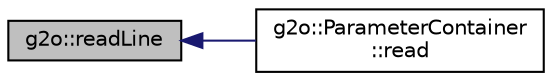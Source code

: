 digraph "g2o::readLine"
{
  edge [fontname="Helvetica",fontsize="10",labelfontname="Helvetica",labelfontsize="10"];
  node [fontname="Helvetica",fontsize="10",shape=record];
  rankdir="LR";
  Node10 [label="g2o::readLine",height=0.2,width=0.4,color="black", fillcolor="grey75", style="filled", fontcolor="black"];
  Node10 -> Node11 [dir="back",color="midnightblue",fontsize="10",style="solid",fontname="Helvetica"];
  Node11 [label="g2o::ParameterContainer\l::read",height=0.2,width=0.4,color="black", fillcolor="white", style="filled",URL="$classg2o_1_1_parameter_container.html#ae5883ac8e2313cab310cf067b0ba12bf",tooltip="read parameters from a stream "];
}
